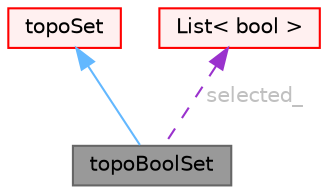 digraph "topoBoolSet"
{
 // LATEX_PDF_SIZE
  bgcolor="transparent";
  edge [fontname=Helvetica,fontsize=10,labelfontname=Helvetica,labelfontsize=10];
  node [fontname=Helvetica,fontsize=10,shape=box,height=0.2,width=0.4];
  Node1 [id="Node000001",label="topoBoolSet",height=0.2,width=0.4,color="gray40", fillcolor="grey60", style="filled", fontcolor="black",tooltip="Base for a special purpose topoSet using labels stored as a boolList."];
  Node2 -> Node1 [id="edge1_Node000001_Node000002",dir="back",color="steelblue1",style="solid",tooltip=" "];
  Node2 [id="Node000002",label="topoSet",height=0.2,width=0.4,color="red", fillcolor="#FFF0F0", style="filled",URL="$classFoam_1_1topoSet.html",tooltip="General set of labels of mesh quantity (points, cells, faces)."];
  Node13 -> Node1 [id="edge2_Node000001_Node000013",dir="back",color="darkorchid3",style="dashed",tooltip=" ",label=" selected_",fontcolor="grey" ];
  Node13 [id="Node000013",label="List\< bool \>",height=0.2,width=0.4,color="red", fillcolor="#FFF0F0", style="filled",URL="$classFoam_1_1List.html",tooltip=" "];
}
